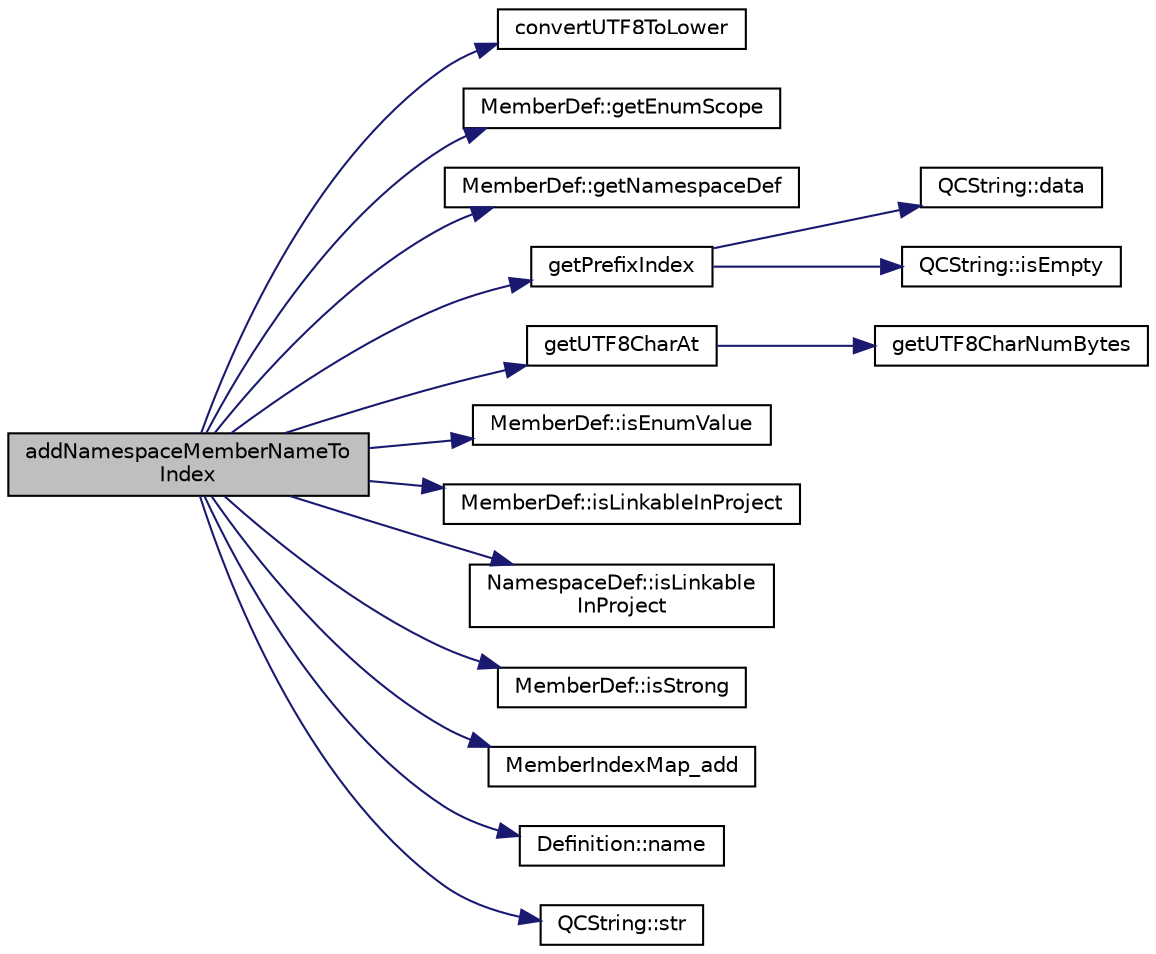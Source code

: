 digraph "addNamespaceMemberNameToIndex"
{
 // LATEX_PDF_SIZE
  edge [fontname="Helvetica",fontsize="10",labelfontname="Helvetica",labelfontsize="10"];
  node [fontname="Helvetica",fontsize="10",shape=record];
  rankdir="LR";
  Node1 [label="addNamespaceMemberNameTo\lIndex",height=0.2,width=0.4,color="black", fillcolor="grey75", style="filled", fontcolor="black",tooltip=" "];
  Node1 -> Node2 [color="midnightblue",fontsize="10",style="solid",fontname="Helvetica"];
  Node2 [label="convertUTF8ToLower",height=0.2,width=0.4,color="black", fillcolor="white", style="filled",URL="$utf8_8cpp.html#a90000b3876f8ff0fed72d2c31ecdfe11",tooltip=" "];
  Node1 -> Node3 [color="midnightblue",fontsize="10",style="solid",fontname="Helvetica"];
  Node3 [label="MemberDef::getEnumScope",height=0.2,width=0.4,color="black", fillcolor="white", style="filled",URL="$classMemberDef.html#af99e46c3a8716075dfcb6debf428e44f",tooltip=" "];
  Node1 -> Node4 [color="midnightblue",fontsize="10",style="solid",fontname="Helvetica"];
  Node4 [label="MemberDef::getNamespaceDef",height=0.2,width=0.4,color="black", fillcolor="white", style="filled",URL="$classMemberDef.html#a900cace4959b6cad9e6aa58e8283195f",tooltip=" "];
  Node1 -> Node5 [color="midnightblue",fontsize="10",style="solid",fontname="Helvetica"];
  Node5 [label="getPrefixIndex",height=0.2,width=0.4,color="black", fillcolor="white", style="filled",URL="$util_8cpp.html#ae052d7dcea3289dd204d8d425cf9d4c9",tooltip=" "];
  Node5 -> Node6 [color="midnightblue",fontsize="10",style="solid",fontname="Helvetica"];
  Node6 [label="QCString::data",height=0.2,width=0.4,color="black", fillcolor="white", style="filled",URL="$classQCString.html#ac3aa3ac1a1c36d3305eba22a2eb0d098",tooltip=" "];
  Node5 -> Node7 [color="midnightblue",fontsize="10",style="solid",fontname="Helvetica"];
  Node7 [label="QCString::isEmpty",height=0.2,width=0.4,color="black", fillcolor="white", style="filled",URL="$classQCString.html#a621c4090d69ad7d05ef8e5234376c3d8",tooltip=" "];
  Node1 -> Node8 [color="midnightblue",fontsize="10",style="solid",fontname="Helvetica"];
  Node8 [label="getUTF8CharAt",height=0.2,width=0.4,color="black", fillcolor="white", style="filled",URL="$utf8_8cpp.html#ac0c19c2bb475bc6f27dbf06345c865a3",tooltip=" "];
  Node8 -> Node9 [color="midnightblue",fontsize="10",style="solid",fontname="Helvetica"];
  Node9 [label="getUTF8CharNumBytes",height=0.2,width=0.4,color="black", fillcolor="white", style="filled",URL="$utf8_8cpp.html#aaca02fb609a02d6006c4ae5d02a20b9b",tooltip=" "];
  Node1 -> Node10 [color="midnightblue",fontsize="10",style="solid",fontname="Helvetica"];
  Node10 [label="MemberDef::isEnumValue",height=0.2,width=0.4,color="black", fillcolor="white", style="filled",URL="$classMemberDef.html#afa1ed0ba61a371a22b21dbd4d538e06c",tooltip=" "];
  Node1 -> Node11 [color="midnightblue",fontsize="10",style="solid",fontname="Helvetica"];
  Node11 [label="MemberDef::isLinkableInProject",height=0.2,width=0.4,color="black", fillcolor="white", style="filled",URL="$classMemberDef.html#a76c1eca28747e65a64edce870a0a79f8",tooltip=" "];
  Node1 -> Node12 [color="midnightblue",fontsize="10",style="solid",fontname="Helvetica"];
  Node12 [label="NamespaceDef::isLinkable\lInProject",height=0.2,width=0.4,color="black", fillcolor="white", style="filled",URL="$classNamespaceDef.html#a3ea579572195bbcf53f2ffeec6f341a0",tooltip=" "];
  Node1 -> Node13 [color="midnightblue",fontsize="10",style="solid",fontname="Helvetica"];
  Node13 [label="MemberDef::isStrong",height=0.2,width=0.4,color="black", fillcolor="white", style="filled",URL="$classMemberDef.html#adbdbd0e3d3630af579a02e97e162a328",tooltip=" "];
  Node1 -> Node14 [color="midnightblue",fontsize="10",style="solid",fontname="Helvetica"];
  Node14 [label="MemberIndexMap_add",height=0.2,width=0.4,color="black", fillcolor="white", style="filled",URL="$index_8cpp.html#a83c06b2b6cb10601bd8cdb03620e6470",tooltip=" "];
  Node1 -> Node15 [color="midnightblue",fontsize="10",style="solid",fontname="Helvetica"];
  Node15 [label="Definition::name",height=0.2,width=0.4,color="black", fillcolor="white", style="filled",URL="$classDefinition.html#a9374fedd7f64fea7e0e164302d1a9e61",tooltip=" "];
  Node1 -> Node16 [color="midnightblue",fontsize="10",style="solid",fontname="Helvetica"];
  Node16 [label="QCString::str",height=0.2,width=0.4,color="black", fillcolor="white", style="filled",URL="$classQCString.html#a9824b07232eea418ab3b3e7dc3178eec",tooltip=" "];
}
